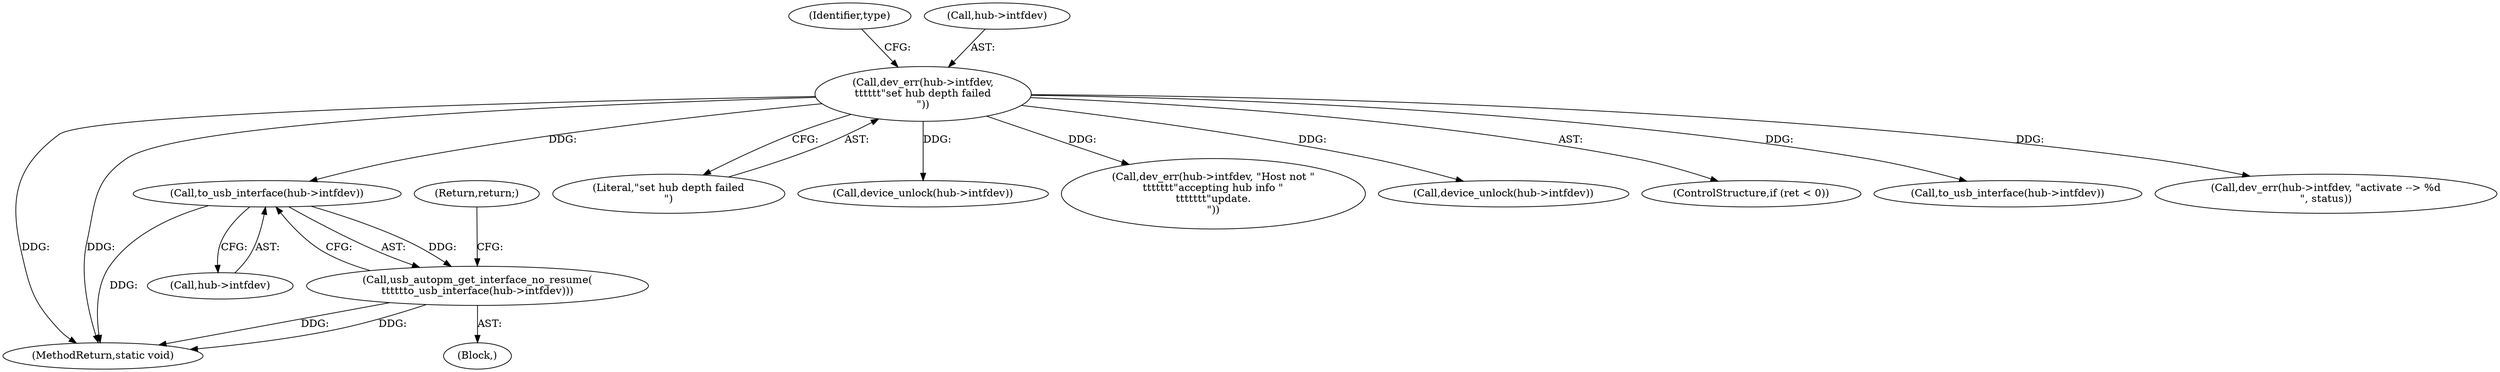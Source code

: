 digraph "0_linux_e50293ef9775c5f1cf3fcc093037dd6a8c5684ea@pointer" {
"1000247" [label="(Call,to_usb_interface(hub->intfdev))"];
"1000215" [label="(Call,dev_err(hub->intfdev,\n\t\t\t\t\t\t\"set hub depth failed\n\"))"];
"1000246" [label="(Call,usb_autopm_get_interface_no_resume(\n\t\t\t\t\tto_usb_interface(hub->intfdev)))"];
"1000219" [label="(Literal,\"set hub depth failed\n\")"];
"1000582" [label="(Call,device_unlock(hub->intfdev))"];
"1000286" [label="(Call,dev_err(hub->intfdev, \"Host not \"\n\t\t\t\t\t\t\t\"accepting hub info \"\n\t\t\t\t\t\t\t\"update.\n\"))"];
"1000251" [label="(Return,return;)"];
"1000222" [label="(Identifier,type)"];
"1000646" [label="(Call,device_unlock(hub->intfdev))"];
"1000211" [label="(ControlStructure,if (ret < 0))"];
"1000246" [label="(Call,usb_autopm_get_interface_no_resume(\n\t\t\t\t\tto_usb_interface(hub->intfdev)))"];
"1000634" [label="(Call,to_usb_interface(hub->intfdev))"];
"1000248" [label="(Call,hub->intfdev)"];
"1000656" [label="(MethodReturn,static void)"];
"1000247" [label="(Call,to_usb_interface(hub->intfdev))"];
"1000224" [label="(Block,)"];
"1000216" [label="(Call,hub->intfdev)"];
"1000608" [label="(Call,dev_err(hub->intfdev, \"activate --> %d\n\", status))"];
"1000215" [label="(Call,dev_err(hub->intfdev,\n\t\t\t\t\t\t\"set hub depth failed\n\"))"];
"1000247" -> "1000246"  [label="AST: "];
"1000247" -> "1000248"  [label="CFG: "];
"1000248" -> "1000247"  [label="AST: "];
"1000246" -> "1000247"  [label="CFG: "];
"1000247" -> "1000656"  [label="DDG: "];
"1000247" -> "1000246"  [label="DDG: "];
"1000215" -> "1000247"  [label="DDG: "];
"1000215" -> "1000211"  [label="AST: "];
"1000215" -> "1000219"  [label="CFG: "];
"1000216" -> "1000215"  [label="AST: "];
"1000219" -> "1000215"  [label="AST: "];
"1000222" -> "1000215"  [label="CFG: "];
"1000215" -> "1000656"  [label="DDG: "];
"1000215" -> "1000656"  [label="DDG: "];
"1000215" -> "1000286"  [label="DDG: "];
"1000215" -> "1000582"  [label="DDG: "];
"1000215" -> "1000608"  [label="DDG: "];
"1000215" -> "1000634"  [label="DDG: "];
"1000215" -> "1000646"  [label="DDG: "];
"1000246" -> "1000224"  [label="AST: "];
"1000251" -> "1000246"  [label="CFG: "];
"1000246" -> "1000656"  [label="DDG: "];
"1000246" -> "1000656"  [label="DDG: "];
}

